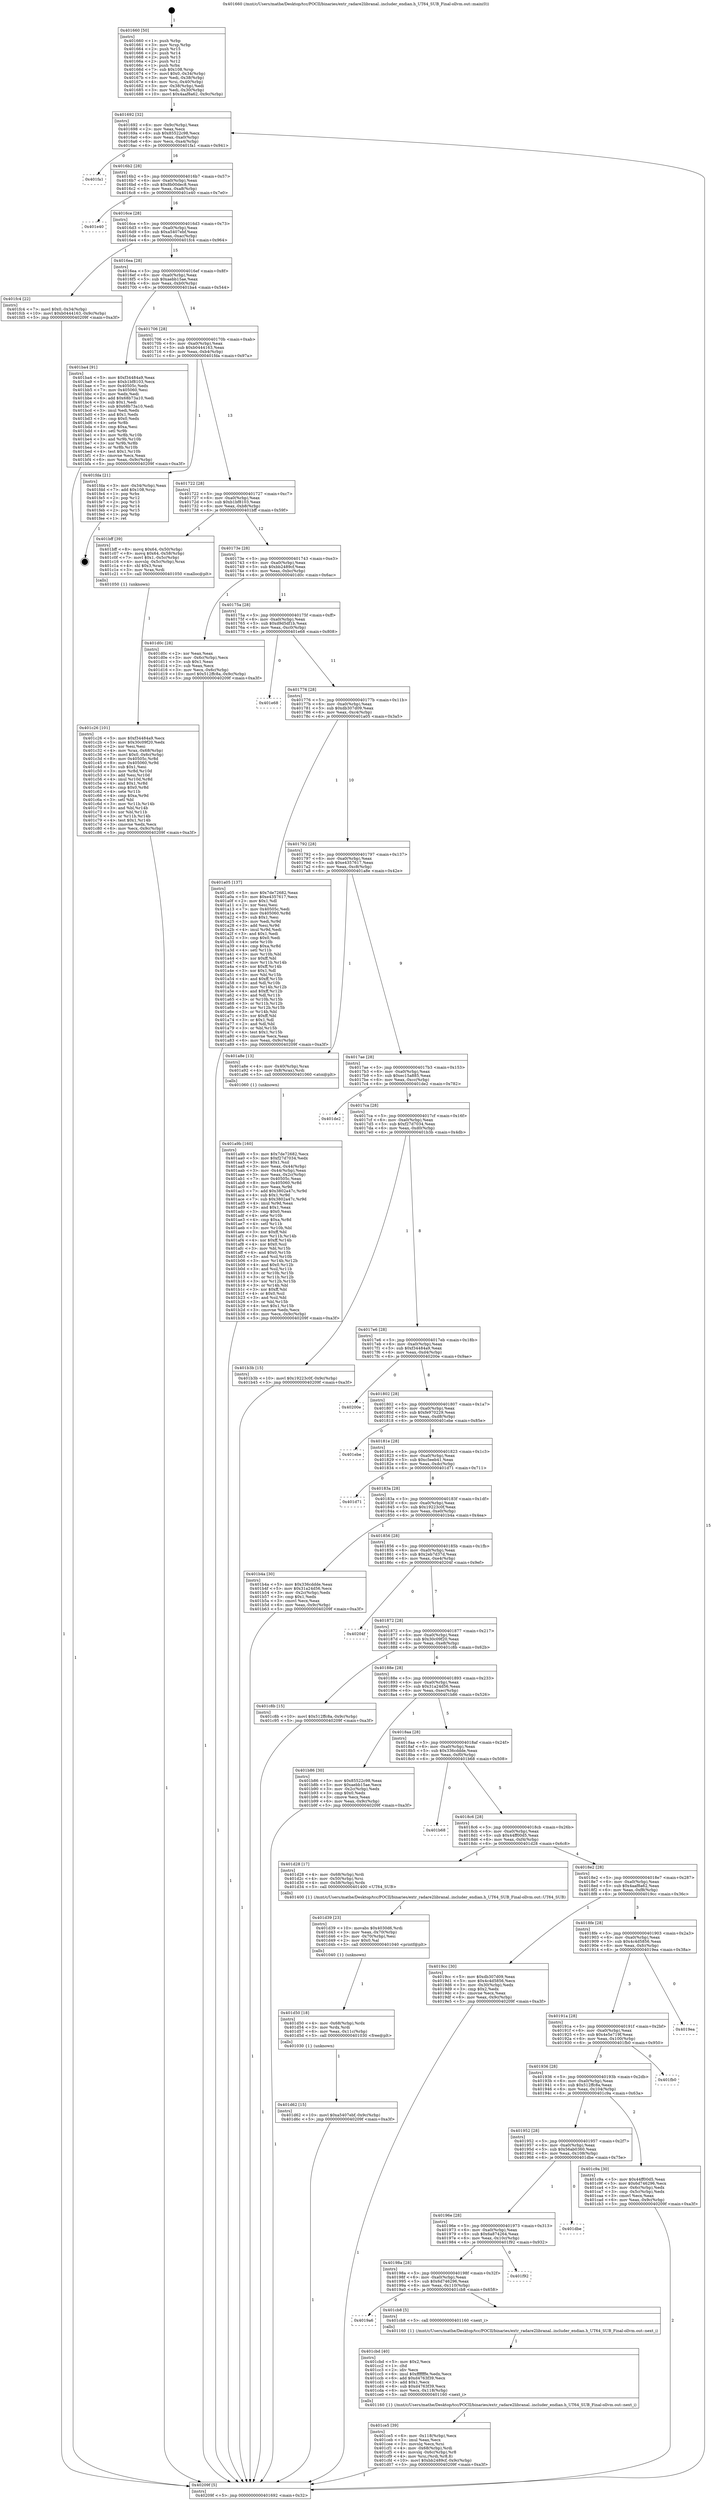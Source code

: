 digraph "0x401660" {
  label = "0x401660 (/mnt/c/Users/mathe/Desktop/tcc/POCII/binaries/extr_radare2libranal..includer_endian.h_UT64_SUB_Final-ollvm.out::main(0))"
  labelloc = "t"
  node[shape=record]

  Entry [label="",width=0.3,height=0.3,shape=circle,fillcolor=black,style=filled]
  "0x401692" [label="{
     0x401692 [32]\l
     | [instrs]\l
     &nbsp;&nbsp;0x401692 \<+6\>: mov -0x9c(%rbp),%eax\l
     &nbsp;&nbsp;0x401698 \<+2\>: mov %eax,%ecx\l
     &nbsp;&nbsp;0x40169a \<+6\>: sub $0x85522c98,%ecx\l
     &nbsp;&nbsp;0x4016a0 \<+6\>: mov %eax,-0xa0(%rbp)\l
     &nbsp;&nbsp;0x4016a6 \<+6\>: mov %ecx,-0xa4(%rbp)\l
     &nbsp;&nbsp;0x4016ac \<+6\>: je 0000000000401fa1 \<main+0x941\>\l
  }"]
  "0x401fa1" [label="{
     0x401fa1\l
  }", style=dashed]
  "0x4016b2" [label="{
     0x4016b2 [28]\l
     | [instrs]\l
     &nbsp;&nbsp;0x4016b2 \<+5\>: jmp 00000000004016b7 \<main+0x57\>\l
     &nbsp;&nbsp;0x4016b7 \<+6\>: mov -0xa0(%rbp),%eax\l
     &nbsp;&nbsp;0x4016bd \<+5\>: sub $0x8b00dec8,%eax\l
     &nbsp;&nbsp;0x4016c2 \<+6\>: mov %eax,-0xa8(%rbp)\l
     &nbsp;&nbsp;0x4016c8 \<+6\>: je 0000000000401e40 \<main+0x7e0\>\l
  }"]
  Exit [label="",width=0.3,height=0.3,shape=circle,fillcolor=black,style=filled,peripheries=2]
  "0x401e40" [label="{
     0x401e40\l
  }", style=dashed]
  "0x4016ce" [label="{
     0x4016ce [28]\l
     | [instrs]\l
     &nbsp;&nbsp;0x4016ce \<+5\>: jmp 00000000004016d3 \<main+0x73\>\l
     &nbsp;&nbsp;0x4016d3 \<+6\>: mov -0xa0(%rbp),%eax\l
     &nbsp;&nbsp;0x4016d9 \<+5\>: sub $0xa5407ebf,%eax\l
     &nbsp;&nbsp;0x4016de \<+6\>: mov %eax,-0xac(%rbp)\l
     &nbsp;&nbsp;0x4016e4 \<+6\>: je 0000000000401fc4 \<main+0x964\>\l
  }"]
  "0x401d62" [label="{
     0x401d62 [15]\l
     | [instrs]\l
     &nbsp;&nbsp;0x401d62 \<+10\>: movl $0xa5407ebf,-0x9c(%rbp)\l
     &nbsp;&nbsp;0x401d6c \<+5\>: jmp 000000000040209f \<main+0xa3f\>\l
  }"]
  "0x401fc4" [label="{
     0x401fc4 [22]\l
     | [instrs]\l
     &nbsp;&nbsp;0x401fc4 \<+7\>: movl $0x0,-0x34(%rbp)\l
     &nbsp;&nbsp;0x401fcb \<+10\>: movl $0xb0444163,-0x9c(%rbp)\l
     &nbsp;&nbsp;0x401fd5 \<+5\>: jmp 000000000040209f \<main+0xa3f\>\l
  }"]
  "0x4016ea" [label="{
     0x4016ea [28]\l
     | [instrs]\l
     &nbsp;&nbsp;0x4016ea \<+5\>: jmp 00000000004016ef \<main+0x8f\>\l
     &nbsp;&nbsp;0x4016ef \<+6\>: mov -0xa0(%rbp),%eax\l
     &nbsp;&nbsp;0x4016f5 \<+5\>: sub $0xaebb15ae,%eax\l
     &nbsp;&nbsp;0x4016fa \<+6\>: mov %eax,-0xb0(%rbp)\l
     &nbsp;&nbsp;0x401700 \<+6\>: je 0000000000401ba4 \<main+0x544\>\l
  }"]
  "0x401d50" [label="{
     0x401d50 [18]\l
     | [instrs]\l
     &nbsp;&nbsp;0x401d50 \<+4\>: mov -0x68(%rbp),%rdx\l
     &nbsp;&nbsp;0x401d54 \<+3\>: mov %rdx,%rdi\l
     &nbsp;&nbsp;0x401d57 \<+6\>: mov %eax,-0x11c(%rbp)\l
     &nbsp;&nbsp;0x401d5d \<+5\>: call 0000000000401030 \<free@plt\>\l
     | [calls]\l
     &nbsp;&nbsp;0x401030 \{1\} (unknown)\l
  }"]
  "0x401ba4" [label="{
     0x401ba4 [91]\l
     | [instrs]\l
     &nbsp;&nbsp;0x401ba4 \<+5\>: mov $0xf34484a9,%eax\l
     &nbsp;&nbsp;0x401ba9 \<+5\>: mov $0xb1bf8103,%ecx\l
     &nbsp;&nbsp;0x401bae \<+7\>: mov 0x40505c,%edx\l
     &nbsp;&nbsp;0x401bb5 \<+7\>: mov 0x405060,%esi\l
     &nbsp;&nbsp;0x401bbc \<+2\>: mov %edx,%edi\l
     &nbsp;&nbsp;0x401bbe \<+6\>: add $0x68b73a10,%edi\l
     &nbsp;&nbsp;0x401bc4 \<+3\>: sub $0x1,%edi\l
     &nbsp;&nbsp;0x401bc7 \<+6\>: sub $0x68b73a10,%edi\l
     &nbsp;&nbsp;0x401bcd \<+3\>: imul %edi,%edx\l
     &nbsp;&nbsp;0x401bd0 \<+3\>: and $0x1,%edx\l
     &nbsp;&nbsp;0x401bd3 \<+3\>: cmp $0x0,%edx\l
     &nbsp;&nbsp;0x401bd6 \<+4\>: sete %r8b\l
     &nbsp;&nbsp;0x401bda \<+3\>: cmp $0xa,%esi\l
     &nbsp;&nbsp;0x401bdd \<+4\>: setl %r9b\l
     &nbsp;&nbsp;0x401be1 \<+3\>: mov %r8b,%r10b\l
     &nbsp;&nbsp;0x401be4 \<+3\>: and %r9b,%r10b\l
     &nbsp;&nbsp;0x401be7 \<+3\>: xor %r9b,%r8b\l
     &nbsp;&nbsp;0x401bea \<+3\>: or %r8b,%r10b\l
     &nbsp;&nbsp;0x401bed \<+4\>: test $0x1,%r10b\l
     &nbsp;&nbsp;0x401bf1 \<+3\>: cmovne %ecx,%eax\l
     &nbsp;&nbsp;0x401bf4 \<+6\>: mov %eax,-0x9c(%rbp)\l
     &nbsp;&nbsp;0x401bfa \<+5\>: jmp 000000000040209f \<main+0xa3f\>\l
  }"]
  "0x401706" [label="{
     0x401706 [28]\l
     | [instrs]\l
     &nbsp;&nbsp;0x401706 \<+5\>: jmp 000000000040170b \<main+0xab\>\l
     &nbsp;&nbsp;0x40170b \<+6\>: mov -0xa0(%rbp),%eax\l
     &nbsp;&nbsp;0x401711 \<+5\>: sub $0xb0444163,%eax\l
     &nbsp;&nbsp;0x401716 \<+6\>: mov %eax,-0xb4(%rbp)\l
     &nbsp;&nbsp;0x40171c \<+6\>: je 0000000000401fda \<main+0x97a\>\l
  }"]
  "0x401d39" [label="{
     0x401d39 [23]\l
     | [instrs]\l
     &nbsp;&nbsp;0x401d39 \<+10\>: movabs $0x4030d6,%rdi\l
     &nbsp;&nbsp;0x401d43 \<+3\>: mov %eax,-0x70(%rbp)\l
     &nbsp;&nbsp;0x401d46 \<+3\>: mov -0x70(%rbp),%esi\l
     &nbsp;&nbsp;0x401d49 \<+2\>: mov $0x0,%al\l
     &nbsp;&nbsp;0x401d4b \<+5\>: call 0000000000401040 \<printf@plt\>\l
     | [calls]\l
     &nbsp;&nbsp;0x401040 \{1\} (unknown)\l
  }"]
  "0x401fda" [label="{
     0x401fda [21]\l
     | [instrs]\l
     &nbsp;&nbsp;0x401fda \<+3\>: mov -0x34(%rbp),%eax\l
     &nbsp;&nbsp;0x401fdd \<+7\>: add $0x108,%rsp\l
     &nbsp;&nbsp;0x401fe4 \<+1\>: pop %rbx\l
     &nbsp;&nbsp;0x401fe5 \<+2\>: pop %r12\l
     &nbsp;&nbsp;0x401fe7 \<+2\>: pop %r13\l
     &nbsp;&nbsp;0x401fe9 \<+2\>: pop %r14\l
     &nbsp;&nbsp;0x401feb \<+2\>: pop %r15\l
     &nbsp;&nbsp;0x401fed \<+1\>: pop %rbp\l
     &nbsp;&nbsp;0x401fee \<+1\>: ret\l
  }"]
  "0x401722" [label="{
     0x401722 [28]\l
     | [instrs]\l
     &nbsp;&nbsp;0x401722 \<+5\>: jmp 0000000000401727 \<main+0xc7\>\l
     &nbsp;&nbsp;0x401727 \<+6\>: mov -0xa0(%rbp),%eax\l
     &nbsp;&nbsp;0x40172d \<+5\>: sub $0xb1bf8103,%eax\l
     &nbsp;&nbsp;0x401732 \<+6\>: mov %eax,-0xb8(%rbp)\l
     &nbsp;&nbsp;0x401738 \<+6\>: je 0000000000401bff \<main+0x59f\>\l
  }"]
  "0x401ce5" [label="{
     0x401ce5 [39]\l
     | [instrs]\l
     &nbsp;&nbsp;0x401ce5 \<+6\>: mov -0x118(%rbp),%ecx\l
     &nbsp;&nbsp;0x401ceb \<+3\>: imul %eax,%ecx\l
     &nbsp;&nbsp;0x401cee \<+3\>: movslq %ecx,%rsi\l
     &nbsp;&nbsp;0x401cf1 \<+4\>: mov -0x68(%rbp),%rdi\l
     &nbsp;&nbsp;0x401cf5 \<+4\>: movslq -0x6c(%rbp),%r8\l
     &nbsp;&nbsp;0x401cf9 \<+4\>: mov %rsi,(%rdi,%r8,8)\l
     &nbsp;&nbsp;0x401cfd \<+10\>: movl $0xbb2489cf,-0x9c(%rbp)\l
     &nbsp;&nbsp;0x401d07 \<+5\>: jmp 000000000040209f \<main+0xa3f\>\l
  }"]
  "0x401bff" [label="{
     0x401bff [39]\l
     | [instrs]\l
     &nbsp;&nbsp;0x401bff \<+8\>: movq $0x64,-0x50(%rbp)\l
     &nbsp;&nbsp;0x401c07 \<+8\>: movq $0x64,-0x58(%rbp)\l
     &nbsp;&nbsp;0x401c0f \<+7\>: movl $0x1,-0x5c(%rbp)\l
     &nbsp;&nbsp;0x401c16 \<+4\>: movslq -0x5c(%rbp),%rax\l
     &nbsp;&nbsp;0x401c1a \<+4\>: shl $0x3,%rax\l
     &nbsp;&nbsp;0x401c1e \<+3\>: mov %rax,%rdi\l
     &nbsp;&nbsp;0x401c21 \<+5\>: call 0000000000401050 \<malloc@plt\>\l
     | [calls]\l
     &nbsp;&nbsp;0x401050 \{1\} (unknown)\l
  }"]
  "0x40173e" [label="{
     0x40173e [28]\l
     | [instrs]\l
     &nbsp;&nbsp;0x40173e \<+5\>: jmp 0000000000401743 \<main+0xe3\>\l
     &nbsp;&nbsp;0x401743 \<+6\>: mov -0xa0(%rbp),%eax\l
     &nbsp;&nbsp;0x401749 \<+5\>: sub $0xbb2489cf,%eax\l
     &nbsp;&nbsp;0x40174e \<+6\>: mov %eax,-0xbc(%rbp)\l
     &nbsp;&nbsp;0x401754 \<+6\>: je 0000000000401d0c \<main+0x6ac\>\l
  }"]
  "0x401cbd" [label="{
     0x401cbd [40]\l
     | [instrs]\l
     &nbsp;&nbsp;0x401cbd \<+5\>: mov $0x2,%ecx\l
     &nbsp;&nbsp;0x401cc2 \<+1\>: cltd\l
     &nbsp;&nbsp;0x401cc3 \<+2\>: idiv %ecx\l
     &nbsp;&nbsp;0x401cc5 \<+6\>: imul $0xfffffffe,%edx,%ecx\l
     &nbsp;&nbsp;0x401ccb \<+6\>: add $0xd4763f39,%ecx\l
     &nbsp;&nbsp;0x401cd1 \<+3\>: add $0x1,%ecx\l
     &nbsp;&nbsp;0x401cd4 \<+6\>: sub $0xd4763f39,%ecx\l
     &nbsp;&nbsp;0x401cda \<+6\>: mov %ecx,-0x118(%rbp)\l
     &nbsp;&nbsp;0x401ce0 \<+5\>: call 0000000000401160 \<next_i\>\l
     | [calls]\l
     &nbsp;&nbsp;0x401160 \{1\} (/mnt/c/Users/mathe/Desktop/tcc/POCII/binaries/extr_radare2libranal..includer_endian.h_UT64_SUB_Final-ollvm.out::next_i)\l
  }"]
  "0x401d0c" [label="{
     0x401d0c [28]\l
     | [instrs]\l
     &nbsp;&nbsp;0x401d0c \<+2\>: xor %eax,%eax\l
     &nbsp;&nbsp;0x401d0e \<+3\>: mov -0x6c(%rbp),%ecx\l
     &nbsp;&nbsp;0x401d11 \<+3\>: sub $0x1,%eax\l
     &nbsp;&nbsp;0x401d14 \<+2\>: sub %eax,%ecx\l
     &nbsp;&nbsp;0x401d16 \<+3\>: mov %ecx,-0x6c(%rbp)\l
     &nbsp;&nbsp;0x401d19 \<+10\>: movl $0x512ffc8a,-0x9c(%rbp)\l
     &nbsp;&nbsp;0x401d23 \<+5\>: jmp 000000000040209f \<main+0xa3f\>\l
  }"]
  "0x40175a" [label="{
     0x40175a [28]\l
     | [instrs]\l
     &nbsp;&nbsp;0x40175a \<+5\>: jmp 000000000040175f \<main+0xff\>\l
     &nbsp;&nbsp;0x40175f \<+6\>: mov -0xa0(%rbp),%eax\l
     &nbsp;&nbsp;0x401765 \<+5\>: sub $0xd9d5df1b,%eax\l
     &nbsp;&nbsp;0x40176a \<+6\>: mov %eax,-0xc0(%rbp)\l
     &nbsp;&nbsp;0x401770 \<+6\>: je 0000000000401e68 \<main+0x808\>\l
  }"]
  "0x4019a6" [label="{
     0x4019a6\l
  }", style=dashed]
  "0x401e68" [label="{
     0x401e68\l
  }", style=dashed]
  "0x401776" [label="{
     0x401776 [28]\l
     | [instrs]\l
     &nbsp;&nbsp;0x401776 \<+5\>: jmp 000000000040177b \<main+0x11b\>\l
     &nbsp;&nbsp;0x40177b \<+6\>: mov -0xa0(%rbp),%eax\l
     &nbsp;&nbsp;0x401781 \<+5\>: sub $0xdb307d09,%eax\l
     &nbsp;&nbsp;0x401786 \<+6\>: mov %eax,-0xc4(%rbp)\l
     &nbsp;&nbsp;0x40178c \<+6\>: je 0000000000401a05 \<main+0x3a5\>\l
  }"]
  "0x401cb8" [label="{
     0x401cb8 [5]\l
     | [instrs]\l
     &nbsp;&nbsp;0x401cb8 \<+5\>: call 0000000000401160 \<next_i\>\l
     | [calls]\l
     &nbsp;&nbsp;0x401160 \{1\} (/mnt/c/Users/mathe/Desktop/tcc/POCII/binaries/extr_radare2libranal..includer_endian.h_UT64_SUB_Final-ollvm.out::next_i)\l
  }"]
  "0x401a05" [label="{
     0x401a05 [137]\l
     | [instrs]\l
     &nbsp;&nbsp;0x401a05 \<+5\>: mov $0x7de72682,%eax\l
     &nbsp;&nbsp;0x401a0a \<+5\>: mov $0xe4357617,%ecx\l
     &nbsp;&nbsp;0x401a0f \<+2\>: mov $0x1,%dl\l
     &nbsp;&nbsp;0x401a11 \<+2\>: xor %esi,%esi\l
     &nbsp;&nbsp;0x401a13 \<+7\>: mov 0x40505c,%edi\l
     &nbsp;&nbsp;0x401a1a \<+8\>: mov 0x405060,%r8d\l
     &nbsp;&nbsp;0x401a22 \<+3\>: sub $0x1,%esi\l
     &nbsp;&nbsp;0x401a25 \<+3\>: mov %edi,%r9d\l
     &nbsp;&nbsp;0x401a28 \<+3\>: add %esi,%r9d\l
     &nbsp;&nbsp;0x401a2b \<+4\>: imul %r9d,%edi\l
     &nbsp;&nbsp;0x401a2f \<+3\>: and $0x1,%edi\l
     &nbsp;&nbsp;0x401a32 \<+3\>: cmp $0x0,%edi\l
     &nbsp;&nbsp;0x401a35 \<+4\>: sete %r10b\l
     &nbsp;&nbsp;0x401a39 \<+4\>: cmp $0xa,%r8d\l
     &nbsp;&nbsp;0x401a3d \<+4\>: setl %r11b\l
     &nbsp;&nbsp;0x401a41 \<+3\>: mov %r10b,%bl\l
     &nbsp;&nbsp;0x401a44 \<+3\>: xor $0xff,%bl\l
     &nbsp;&nbsp;0x401a47 \<+3\>: mov %r11b,%r14b\l
     &nbsp;&nbsp;0x401a4a \<+4\>: xor $0xff,%r14b\l
     &nbsp;&nbsp;0x401a4e \<+3\>: xor $0x1,%dl\l
     &nbsp;&nbsp;0x401a51 \<+3\>: mov %bl,%r15b\l
     &nbsp;&nbsp;0x401a54 \<+4\>: and $0xff,%r15b\l
     &nbsp;&nbsp;0x401a58 \<+3\>: and %dl,%r10b\l
     &nbsp;&nbsp;0x401a5b \<+3\>: mov %r14b,%r12b\l
     &nbsp;&nbsp;0x401a5e \<+4\>: and $0xff,%r12b\l
     &nbsp;&nbsp;0x401a62 \<+3\>: and %dl,%r11b\l
     &nbsp;&nbsp;0x401a65 \<+3\>: or %r10b,%r15b\l
     &nbsp;&nbsp;0x401a68 \<+3\>: or %r11b,%r12b\l
     &nbsp;&nbsp;0x401a6b \<+3\>: xor %r12b,%r15b\l
     &nbsp;&nbsp;0x401a6e \<+3\>: or %r14b,%bl\l
     &nbsp;&nbsp;0x401a71 \<+3\>: xor $0xff,%bl\l
     &nbsp;&nbsp;0x401a74 \<+3\>: or $0x1,%dl\l
     &nbsp;&nbsp;0x401a77 \<+2\>: and %dl,%bl\l
     &nbsp;&nbsp;0x401a79 \<+3\>: or %bl,%r15b\l
     &nbsp;&nbsp;0x401a7c \<+4\>: test $0x1,%r15b\l
     &nbsp;&nbsp;0x401a80 \<+3\>: cmovne %ecx,%eax\l
     &nbsp;&nbsp;0x401a83 \<+6\>: mov %eax,-0x9c(%rbp)\l
     &nbsp;&nbsp;0x401a89 \<+5\>: jmp 000000000040209f \<main+0xa3f\>\l
  }"]
  "0x401792" [label="{
     0x401792 [28]\l
     | [instrs]\l
     &nbsp;&nbsp;0x401792 \<+5\>: jmp 0000000000401797 \<main+0x137\>\l
     &nbsp;&nbsp;0x401797 \<+6\>: mov -0xa0(%rbp),%eax\l
     &nbsp;&nbsp;0x40179d \<+5\>: sub $0xe4357617,%eax\l
     &nbsp;&nbsp;0x4017a2 \<+6\>: mov %eax,-0xc8(%rbp)\l
     &nbsp;&nbsp;0x4017a8 \<+6\>: je 0000000000401a8e \<main+0x42e\>\l
  }"]
  "0x40198a" [label="{
     0x40198a [28]\l
     | [instrs]\l
     &nbsp;&nbsp;0x40198a \<+5\>: jmp 000000000040198f \<main+0x32f\>\l
     &nbsp;&nbsp;0x40198f \<+6\>: mov -0xa0(%rbp),%eax\l
     &nbsp;&nbsp;0x401995 \<+5\>: sub $0x6d746296,%eax\l
     &nbsp;&nbsp;0x40199a \<+6\>: mov %eax,-0x110(%rbp)\l
     &nbsp;&nbsp;0x4019a0 \<+6\>: je 0000000000401cb8 \<main+0x658\>\l
  }"]
  "0x401a8e" [label="{
     0x401a8e [13]\l
     | [instrs]\l
     &nbsp;&nbsp;0x401a8e \<+4\>: mov -0x40(%rbp),%rax\l
     &nbsp;&nbsp;0x401a92 \<+4\>: mov 0x8(%rax),%rdi\l
     &nbsp;&nbsp;0x401a96 \<+5\>: call 0000000000401060 \<atoi@plt\>\l
     | [calls]\l
     &nbsp;&nbsp;0x401060 \{1\} (unknown)\l
  }"]
  "0x4017ae" [label="{
     0x4017ae [28]\l
     | [instrs]\l
     &nbsp;&nbsp;0x4017ae \<+5\>: jmp 00000000004017b3 \<main+0x153\>\l
     &nbsp;&nbsp;0x4017b3 \<+6\>: mov -0xa0(%rbp),%eax\l
     &nbsp;&nbsp;0x4017b9 \<+5\>: sub $0xec15a885,%eax\l
     &nbsp;&nbsp;0x4017be \<+6\>: mov %eax,-0xcc(%rbp)\l
     &nbsp;&nbsp;0x4017c4 \<+6\>: je 0000000000401de2 \<main+0x782\>\l
  }"]
  "0x401f92" [label="{
     0x401f92\l
  }", style=dashed]
  "0x401de2" [label="{
     0x401de2\l
  }", style=dashed]
  "0x4017ca" [label="{
     0x4017ca [28]\l
     | [instrs]\l
     &nbsp;&nbsp;0x4017ca \<+5\>: jmp 00000000004017cf \<main+0x16f\>\l
     &nbsp;&nbsp;0x4017cf \<+6\>: mov -0xa0(%rbp),%eax\l
     &nbsp;&nbsp;0x4017d5 \<+5\>: sub $0xf27d7034,%eax\l
     &nbsp;&nbsp;0x4017da \<+6\>: mov %eax,-0xd0(%rbp)\l
     &nbsp;&nbsp;0x4017e0 \<+6\>: je 0000000000401b3b \<main+0x4db\>\l
  }"]
  "0x40196e" [label="{
     0x40196e [28]\l
     | [instrs]\l
     &nbsp;&nbsp;0x40196e \<+5\>: jmp 0000000000401973 \<main+0x313\>\l
     &nbsp;&nbsp;0x401973 \<+6\>: mov -0xa0(%rbp),%eax\l
     &nbsp;&nbsp;0x401979 \<+5\>: sub $0x6a874264,%eax\l
     &nbsp;&nbsp;0x40197e \<+6\>: mov %eax,-0x10c(%rbp)\l
     &nbsp;&nbsp;0x401984 \<+6\>: je 0000000000401f92 \<main+0x932\>\l
  }"]
  "0x401b3b" [label="{
     0x401b3b [15]\l
     | [instrs]\l
     &nbsp;&nbsp;0x401b3b \<+10\>: movl $0x19223c0f,-0x9c(%rbp)\l
     &nbsp;&nbsp;0x401b45 \<+5\>: jmp 000000000040209f \<main+0xa3f\>\l
  }"]
  "0x4017e6" [label="{
     0x4017e6 [28]\l
     | [instrs]\l
     &nbsp;&nbsp;0x4017e6 \<+5\>: jmp 00000000004017eb \<main+0x18b\>\l
     &nbsp;&nbsp;0x4017eb \<+6\>: mov -0xa0(%rbp),%eax\l
     &nbsp;&nbsp;0x4017f1 \<+5\>: sub $0xf34484a9,%eax\l
     &nbsp;&nbsp;0x4017f6 \<+6\>: mov %eax,-0xd4(%rbp)\l
     &nbsp;&nbsp;0x4017fc \<+6\>: je 000000000040200e \<main+0x9ae\>\l
  }"]
  "0x401dbe" [label="{
     0x401dbe\l
  }", style=dashed]
  "0x40200e" [label="{
     0x40200e\l
  }", style=dashed]
  "0x401802" [label="{
     0x401802 [28]\l
     | [instrs]\l
     &nbsp;&nbsp;0x401802 \<+5\>: jmp 0000000000401807 \<main+0x1a7\>\l
     &nbsp;&nbsp;0x401807 \<+6\>: mov -0xa0(%rbp),%eax\l
     &nbsp;&nbsp;0x40180d \<+5\>: sub $0xfe970229,%eax\l
     &nbsp;&nbsp;0x401812 \<+6\>: mov %eax,-0xd8(%rbp)\l
     &nbsp;&nbsp;0x401818 \<+6\>: je 0000000000401ebe \<main+0x85e\>\l
  }"]
  "0x401952" [label="{
     0x401952 [28]\l
     | [instrs]\l
     &nbsp;&nbsp;0x401952 \<+5\>: jmp 0000000000401957 \<main+0x2f7\>\l
     &nbsp;&nbsp;0x401957 \<+6\>: mov -0xa0(%rbp),%eax\l
     &nbsp;&nbsp;0x40195d \<+5\>: sub $0x56ab0360,%eax\l
     &nbsp;&nbsp;0x401962 \<+6\>: mov %eax,-0x108(%rbp)\l
     &nbsp;&nbsp;0x401968 \<+6\>: je 0000000000401dbe \<main+0x75e\>\l
  }"]
  "0x401ebe" [label="{
     0x401ebe\l
  }", style=dashed]
  "0x40181e" [label="{
     0x40181e [28]\l
     | [instrs]\l
     &nbsp;&nbsp;0x40181e \<+5\>: jmp 0000000000401823 \<main+0x1c3\>\l
     &nbsp;&nbsp;0x401823 \<+6\>: mov -0xa0(%rbp),%eax\l
     &nbsp;&nbsp;0x401829 \<+5\>: sub $0xc5eeb41,%eax\l
     &nbsp;&nbsp;0x40182e \<+6\>: mov %eax,-0xdc(%rbp)\l
     &nbsp;&nbsp;0x401834 \<+6\>: je 0000000000401d71 \<main+0x711\>\l
  }"]
  "0x401c9a" [label="{
     0x401c9a [30]\l
     | [instrs]\l
     &nbsp;&nbsp;0x401c9a \<+5\>: mov $0x44ff00d5,%eax\l
     &nbsp;&nbsp;0x401c9f \<+5\>: mov $0x6d746296,%ecx\l
     &nbsp;&nbsp;0x401ca4 \<+3\>: mov -0x6c(%rbp),%edx\l
     &nbsp;&nbsp;0x401ca7 \<+3\>: cmp -0x5c(%rbp),%edx\l
     &nbsp;&nbsp;0x401caa \<+3\>: cmovl %ecx,%eax\l
     &nbsp;&nbsp;0x401cad \<+6\>: mov %eax,-0x9c(%rbp)\l
     &nbsp;&nbsp;0x401cb3 \<+5\>: jmp 000000000040209f \<main+0xa3f\>\l
  }"]
  "0x401d71" [label="{
     0x401d71\l
  }", style=dashed]
  "0x40183a" [label="{
     0x40183a [28]\l
     | [instrs]\l
     &nbsp;&nbsp;0x40183a \<+5\>: jmp 000000000040183f \<main+0x1df\>\l
     &nbsp;&nbsp;0x40183f \<+6\>: mov -0xa0(%rbp),%eax\l
     &nbsp;&nbsp;0x401845 \<+5\>: sub $0x19223c0f,%eax\l
     &nbsp;&nbsp;0x40184a \<+6\>: mov %eax,-0xe0(%rbp)\l
     &nbsp;&nbsp;0x401850 \<+6\>: je 0000000000401b4a \<main+0x4ea\>\l
  }"]
  "0x401936" [label="{
     0x401936 [28]\l
     | [instrs]\l
     &nbsp;&nbsp;0x401936 \<+5\>: jmp 000000000040193b \<main+0x2db\>\l
     &nbsp;&nbsp;0x40193b \<+6\>: mov -0xa0(%rbp),%eax\l
     &nbsp;&nbsp;0x401941 \<+5\>: sub $0x512ffc8a,%eax\l
     &nbsp;&nbsp;0x401946 \<+6\>: mov %eax,-0x104(%rbp)\l
     &nbsp;&nbsp;0x40194c \<+6\>: je 0000000000401c9a \<main+0x63a\>\l
  }"]
  "0x401b4a" [label="{
     0x401b4a [30]\l
     | [instrs]\l
     &nbsp;&nbsp;0x401b4a \<+5\>: mov $0x336cddde,%eax\l
     &nbsp;&nbsp;0x401b4f \<+5\>: mov $0x31a24d56,%ecx\l
     &nbsp;&nbsp;0x401b54 \<+3\>: mov -0x2c(%rbp),%edx\l
     &nbsp;&nbsp;0x401b57 \<+3\>: cmp $0x1,%edx\l
     &nbsp;&nbsp;0x401b5a \<+3\>: cmovl %ecx,%eax\l
     &nbsp;&nbsp;0x401b5d \<+6\>: mov %eax,-0x9c(%rbp)\l
     &nbsp;&nbsp;0x401b63 \<+5\>: jmp 000000000040209f \<main+0xa3f\>\l
  }"]
  "0x401856" [label="{
     0x401856 [28]\l
     | [instrs]\l
     &nbsp;&nbsp;0x401856 \<+5\>: jmp 000000000040185b \<main+0x1fb\>\l
     &nbsp;&nbsp;0x40185b \<+6\>: mov -0xa0(%rbp),%eax\l
     &nbsp;&nbsp;0x401861 \<+5\>: sub $0x2eb7d37d,%eax\l
     &nbsp;&nbsp;0x401866 \<+6\>: mov %eax,-0xe4(%rbp)\l
     &nbsp;&nbsp;0x40186c \<+6\>: je 000000000040204f \<main+0x9ef\>\l
  }"]
  "0x401fb0" [label="{
     0x401fb0\l
  }", style=dashed]
  "0x40204f" [label="{
     0x40204f\l
  }", style=dashed]
  "0x401872" [label="{
     0x401872 [28]\l
     | [instrs]\l
     &nbsp;&nbsp;0x401872 \<+5\>: jmp 0000000000401877 \<main+0x217\>\l
     &nbsp;&nbsp;0x401877 \<+6\>: mov -0xa0(%rbp),%eax\l
     &nbsp;&nbsp;0x40187d \<+5\>: sub $0x30c09f20,%eax\l
     &nbsp;&nbsp;0x401882 \<+6\>: mov %eax,-0xe8(%rbp)\l
     &nbsp;&nbsp;0x401888 \<+6\>: je 0000000000401c8b \<main+0x62b\>\l
  }"]
  "0x40191a" [label="{
     0x40191a [28]\l
     | [instrs]\l
     &nbsp;&nbsp;0x40191a \<+5\>: jmp 000000000040191f \<main+0x2bf\>\l
     &nbsp;&nbsp;0x40191f \<+6\>: mov -0xa0(%rbp),%eax\l
     &nbsp;&nbsp;0x401925 \<+5\>: sub $0x4e5e719f,%eax\l
     &nbsp;&nbsp;0x40192a \<+6\>: mov %eax,-0x100(%rbp)\l
     &nbsp;&nbsp;0x401930 \<+6\>: je 0000000000401fb0 \<main+0x950\>\l
  }"]
  "0x401c8b" [label="{
     0x401c8b [15]\l
     | [instrs]\l
     &nbsp;&nbsp;0x401c8b \<+10\>: movl $0x512ffc8a,-0x9c(%rbp)\l
     &nbsp;&nbsp;0x401c95 \<+5\>: jmp 000000000040209f \<main+0xa3f\>\l
  }"]
  "0x40188e" [label="{
     0x40188e [28]\l
     | [instrs]\l
     &nbsp;&nbsp;0x40188e \<+5\>: jmp 0000000000401893 \<main+0x233\>\l
     &nbsp;&nbsp;0x401893 \<+6\>: mov -0xa0(%rbp),%eax\l
     &nbsp;&nbsp;0x401899 \<+5\>: sub $0x31a24d56,%eax\l
     &nbsp;&nbsp;0x40189e \<+6\>: mov %eax,-0xec(%rbp)\l
     &nbsp;&nbsp;0x4018a4 \<+6\>: je 0000000000401b86 \<main+0x526\>\l
  }"]
  "0x4019ea" [label="{
     0x4019ea\l
  }", style=dashed]
  "0x401b86" [label="{
     0x401b86 [30]\l
     | [instrs]\l
     &nbsp;&nbsp;0x401b86 \<+5\>: mov $0x85522c98,%eax\l
     &nbsp;&nbsp;0x401b8b \<+5\>: mov $0xaebb15ae,%ecx\l
     &nbsp;&nbsp;0x401b90 \<+3\>: mov -0x2c(%rbp),%edx\l
     &nbsp;&nbsp;0x401b93 \<+3\>: cmp $0x0,%edx\l
     &nbsp;&nbsp;0x401b96 \<+3\>: cmove %ecx,%eax\l
     &nbsp;&nbsp;0x401b99 \<+6\>: mov %eax,-0x9c(%rbp)\l
     &nbsp;&nbsp;0x401b9f \<+5\>: jmp 000000000040209f \<main+0xa3f\>\l
  }"]
  "0x4018aa" [label="{
     0x4018aa [28]\l
     | [instrs]\l
     &nbsp;&nbsp;0x4018aa \<+5\>: jmp 00000000004018af \<main+0x24f\>\l
     &nbsp;&nbsp;0x4018af \<+6\>: mov -0xa0(%rbp),%eax\l
     &nbsp;&nbsp;0x4018b5 \<+5\>: sub $0x336cddde,%eax\l
     &nbsp;&nbsp;0x4018ba \<+6\>: mov %eax,-0xf0(%rbp)\l
     &nbsp;&nbsp;0x4018c0 \<+6\>: je 0000000000401b68 \<main+0x508\>\l
  }"]
  "0x401c26" [label="{
     0x401c26 [101]\l
     | [instrs]\l
     &nbsp;&nbsp;0x401c26 \<+5\>: mov $0xf34484a9,%ecx\l
     &nbsp;&nbsp;0x401c2b \<+5\>: mov $0x30c09f20,%edx\l
     &nbsp;&nbsp;0x401c30 \<+2\>: xor %esi,%esi\l
     &nbsp;&nbsp;0x401c32 \<+4\>: mov %rax,-0x68(%rbp)\l
     &nbsp;&nbsp;0x401c36 \<+7\>: movl $0x0,-0x6c(%rbp)\l
     &nbsp;&nbsp;0x401c3d \<+8\>: mov 0x40505c,%r8d\l
     &nbsp;&nbsp;0x401c45 \<+8\>: mov 0x405060,%r9d\l
     &nbsp;&nbsp;0x401c4d \<+3\>: sub $0x1,%esi\l
     &nbsp;&nbsp;0x401c50 \<+3\>: mov %r8d,%r10d\l
     &nbsp;&nbsp;0x401c53 \<+3\>: add %esi,%r10d\l
     &nbsp;&nbsp;0x401c56 \<+4\>: imul %r10d,%r8d\l
     &nbsp;&nbsp;0x401c5a \<+4\>: and $0x1,%r8d\l
     &nbsp;&nbsp;0x401c5e \<+4\>: cmp $0x0,%r8d\l
     &nbsp;&nbsp;0x401c62 \<+4\>: sete %r11b\l
     &nbsp;&nbsp;0x401c66 \<+4\>: cmp $0xa,%r9d\l
     &nbsp;&nbsp;0x401c6a \<+3\>: setl %bl\l
     &nbsp;&nbsp;0x401c6d \<+3\>: mov %r11b,%r14b\l
     &nbsp;&nbsp;0x401c70 \<+3\>: and %bl,%r14b\l
     &nbsp;&nbsp;0x401c73 \<+3\>: xor %bl,%r11b\l
     &nbsp;&nbsp;0x401c76 \<+3\>: or %r11b,%r14b\l
     &nbsp;&nbsp;0x401c79 \<+4\>: test $0x1,%r14b\l
     &nbsp;&nbsp;0x401c7d \<+3\>: cmovne %edx,%ecx\l
     &nbsp;&nbsp;0x401c80 \<+6\>: mov %ecx,-0x9c(%rbp)\l
     &nbsp;&nbsp;0x401c86 \<+5\>: jmp 000000000040209f \<main+0xa3f\>\l
  }"]
  "0x401b68" [label="{
     0x401b68\l
  }", style=dashed]
  "0x4018c6" [label="{
     0x4018c6 [28]\l
     | [instrs]\l
     &nbsp;&nbsp;0x4018c6 \<+5\>: jmp 00000000004018cb \<main+0x26b\>\l
     &nbsp;&nbsp;0x4018cb \<+6\>: mov -0xa0(%rbp),%eax\l
     &nbsp;&nbsp;0x4018d1 \<+5\>: sub $0x44ff00d5,%eax\l
     &nbsp;&nbsp;0x4018d6 \<+6\>: mov %eax,-0xf4(%rbp)\l
     &nbsp;&nbsp;0x4018dc \<+6\>: je 0000000000401d28 \<main+0x6c8\>\l
  }"]
  "0x401a9b" [label="{
     0x401a9b [160]\l
     | [instrs]\l
     &nbsp;&nbsp;0x401a9b \<+5\>: mov $0x7de72682,%ecx\l
     &nbsp;&nbsp;0x401aa0 \<+5\>: mov $0xf27d7034,%edx\l
     &nbsp;&nbsp;0x401aa5 \<+3\>: mov $0x1,%sil\l
     &nbsp;&nbsp;0x401aa8 \<+3\>: mov %eax,-0x44(%rbp)\l
     &nbsp;&nbsp;0x401aab \<+3\>: mov -0x44(%rbp),%eax\l
     &nbsp;&nbsp;0x401aae \<+3\>: mov %eax,-0x2c(%rbp)\l
     &nbsp;&nbsp;0x401ab1 \<+7\>: mov 0x40505c,%eax\l
     &nbsp;&nbsp;0x401ab8 \<+8\>: mov 0x405060,%r8d\l
     &nbsp;&nbsp;0x401ac0 \<+3\>: mov %eax,%r9d\l
     &nbsp;&nbsp;0x401ac3 \<+7\>: add $0x3802a47c,%r9d\l
     &nbsp;&nbsp;0x401aca \<+4\>: sub $0x1,%r9d\l
     &nbsp;&nbsp;0x401ace \<+7\>: sub $0x3802a47c,%r9d\l
     &nbsp;&nbsp;0x401ad5 \<+4\>: imul %r9d,%eax\l
     &nbsp;&nbsp;0x401ad9 \<+3\>: and $0x1,%eax\l
     &nbsp;&nbsp;0x401adc \<+3\>: cmp $0x0,%eax\l
     &nbsp;&nbsp;0x401adf \<+4\>: sete %r10b\l
     &nbsp;&nbsp;0x401ae3 \<+4\>: cmp $0xa,%r8d\l
     &nbsp;&nbsp;0x401ae7 \<+4\>: setl %r11b\l
     &nbsp;&nbsp;0x401aeb \<+3\>: mov %r10b,%bl\l
     &nbsp;&nbsp;0x401aee \<+3\>: xor $0xff,%bl\l
     &nbsp;&nbsp;0x401af1 \<+3\>: mov %r11b,%r14b\l
     &nbsp;&nbsp;0x401af4 \<+4\>: xor $0xff,%r14b\l
     &nbsp;&nbsp;0x401af8 \<+4\>: xor $0x0,%sil\l
     &nbsp;&nbsp;0x401afc \<+3\>: mov %bl,%r15b\l
     &nbsp;&nbsp;0x401aff \<+4\>: and $0x0,%r15b\l
     &nbsp;&nbsp;0x401b03 \<+3\>: and %sil,%r10b\l
     &nbsp;&nbsp;0x401b06 \<+3\>: mov %r14b,%r12b\l
     &nbsp;&nbsp;0x401b09 \<+4\>: and $0x0,%r12b\l
     &nbsp;&nbsp;0x401b0d \<+3\>: and %sil,%r11b\l
     &nbsp;&nbsp;0x401b10 \<+3\>: or %r10b,%r15b\l
     &nbsp;&nbsp;0x401b13 \<+3\>: or %r11b,%r12b\l
     &nbsp;&nbsp;0x401b16 \<+3\>: xor %r12b,%r15b\l
     &nbsp;&nbsp;0x401b19 \<+3\>: or %r14b,%bl\l
     &nbsp;&nbsp;0x401b1c \<+3\>: xor $0xff,%bl\l
     &nbsp;&nbsp;0x401b1f \<+4\>: or $0x0,%sil\l
     &nbsp;&nbsp;0x401b23 \<+3\>: and %sil,%bl\l
     &nbsp;&nbsp;0x401b26 \<+3\>: or %bl,%r15b\l
     &nbsp;&nbsp;0x401b29 \<+4\>: test $0x1,%r15b\l
     &nbsp;&nbsp;0x401b2d \<+3\>: cmovne %edx,%ecx\l
     &nbsp;&nbsp;0x401b30 \<+6\>: mov %ecx,-0x9c(%rbp)\l
     &nbsp;&nbsp;0x401b36 \<+5\>: jmp 000000000040209f \<main+0xa3f\>\l
  }"]
  "0x401d28" [label="{
     0x401d28 [17]\l
     | [instrs]\l
     &nbsp;&nbsp;0x401d28 \<+4\>: mov -0x68(%rbp),%rdi\l
     &nbsp;&nbsp;0x401d2c \<+4\>: mov -0x50(%rbp),%rsi\l
     &nbsp;&nbsp;0x401d30 \<+4\>: mov -0x58(%rbp),%rdx\l
     &nbsp;&nbsp;0x401d34 \<+5\>: call 0000000000401400 \<UT64_SUB\>\l
     | [calls]\l
     &nbsp;&nbsp;0x401400 \{1\} (/mnt/c/Users/mathe/Desktop/tcc/POCII/binaries/extr_radare2libranal..includer_endian.h_UT64_SUB_Final-ollvm.out::UT64_SUB)\l
  }"]
  "0x4018e2" [label="{
     0x4018e2 [28]\l
     | [instrs]\l
     &nbsp;&nbsp;0x4018e2 \<+5\>: jmp 00000000004018e7 \<main+0x287\>\l
     &nbsp;&nbsp;0x4018e7 \<+6\>: mov -0xa0(%rbp),%eax\l
     &nbsp;&nbsp;0x4018ed \<+5\>: sub $0x4aaf8a62,%eax\l
     &nbsp;&nbsp;0x4018f2 \<+6\>: mov %eax,-0xf8(%rbp)\l
     &nbsp;&nbsp;0x4018f8 \<+6\>: je 00000000004019cc \<main+0x36c\>\l
  }"]
  "0x401660" [label="{
     0x401660 [50]\l
     | [instrs]\l
     &nbsp;&nbsp;0x401660 \<+1\>: push %rbp\l
     &nbsp;&nbsp;0x401661 \<+3\>: mov %rsp,%rbp\l
     &nbsp;&nbsp;0x401664 \<+2\>: push %r15\l
     &nbsp;&nbsp;0x401666 \<+2\>: push %r14\l
     &nbsp;&nbsp;0x401668 \<+2\>: push %r13\l
     &nbsp;&nbsp;0x40166a \<+2\>: push %r12\l
     &nbsp;&nbsp;0x40166c \<+1\>: push %rbx\l
     &nbsp;&nbsp;0x40166d \<+7\>: sub $0x108,%rsp\l
     &nbsp;&nbsp;0x401674 \<+7\>: movl $0x0,-0x34(%rbp)\l
     &nbsp;&nbsp;0x40167b \<+3\>: mov %edi,-0x38(%rbp)\l
     &nbsp;&nbsp;0x40167e \<+4\>: mov %rsi,-0x40(%rbp)\l
     &nbsp;&nbsp;0x401682 \<+3\>: mov -0x38(%rbp),%edi\l
     &nbsp;&nbsp;0x401685 \<+3\>: mov %edi,-0x30(%rbp)\l
     &nbsp;&nbsp;0x401688 \<+10\>: movl $0x4aaf8a62,-0x9c(%rbp)\l
  }"]
  "0x4019cc" [label="{
     0x4019cc [30]\l
     | [instrs]\l
     &nbsp;&nbsp;0x4019cc \<+5\>: mov $0xdb307d09,%eax\l
     &nbsp;&nbsp;0x4019d1 \<+5\>: mov $0x4c4d5856,%ecx\l
     &nbsp;&nbsp;0x4019d6 \<+3\>: mov -0x30(%rbp),%edx\l
     &nbsp;&nbsp;0x4019d9 \<+3\>: cmp $0x2,%edx\l
     &nbsp;&nbsp;0x4019dc \<+3\>: cmovne %ecx,%eax\l
     &nbsp;&nbsp;0x4019df \<+6\>: mov %eax,-0x9c(%rbp)\l
     &nbsp;&nbsp;0x4019e5 \<+5\>: jmp 000000000040209f \<main+0xa3f\>\l
  }"]
  "0x4018fe" [label="{
     0x4018fe [28]\l
     | [instrs]\l
     &nbsp;&nbsp;0x4018fe \<+5\>: jmp 0000000000401903 \<main+0x2a3\>\l
     &nbsp;&nbsp;0x401903 \<+6\>: mov -0xa0(%rbp),%eax\l
     &nbsp;&nbsp;0x401909 \<+5\>: sub $0x4c4d5856,%eax\l
     &nbsp;&nbsp;0x40190e \<+6\>: mov %eax,-0xfc(%rbp)\l
     &nbsp;&nbsp;0x401914 \<+6\>: je 00000000004019ea \<main+0x38a\>\l
  }"]
  "0x40209f" [label="{
     0x40209f [5]\l
     | [instrs]\l
     &nbsp;&nbsp;0x40209f \<+5\>: jmp 0000000000401692 \<main+0x32\>\l
  }"]
  Entry -> "0x401660" [label=" 1"]
  "0x401692" -> "0x401fa1" [label=" 0"]
  "0x401692" -> "0x4016b2" [label=" 16"]
  "0x401fda" -> Exit [label=" 1"]
  "0x4016b2" -> "0x401e40" [label=" 0"]
  "0x4016b2" -> "0x4016ce" [label=" 16"]
  "0x401fc4" -> "0x40209f" [label=" 1"]
  "0x4016ce" -> "0x401fc4" [label=" 1"]
  "0x4016ce" -> "0x4016ea" [label=" 15"]
  "0x401d62" -> "0x40209f" [label=" 1"]
  "0x4016ea" -> "0x401ba4" [label=" 1"]
  "0x4016ea" -> "0x401706" [label=" 14"]
  "0x401d50" -> "0x401d62" [label=" 1"]
  "0x401706" -> "0x401fda" [label=" 1"]
  "0x401706" -> "0x401722" [label=" 13"]
  "0x401d39" -> "0x401d50" [label=" 1"]
  "0x401722" -> "0x401bff" [label=" 1"]
  "0x401722" -> "0x40173e" [label=" 12"]
  "0x401d28" -> "0x401d39" [label=" 1"]
  "0x40173e" -> "0x401d0c" [label=" 1"]
  "0x40173e" -> "0x40175a" [label=" 11"]
  "0x401d0c" -> "0x40209f" [label=" 1"]
  "0x40175a" -> "0x401e68" [label=" 0"]
  "0x40175a" -> "0x401776" [label=" 11"]
  "0x401ce5" -> "0x40209f" [label=" 1"]
  "0x401776" -> "0x401a05" [label=" 1"]
  "0x401776" -> "0x401792" [label=" 10"]
  "0x401cbd" -> "0x401ce5" [label=" 1"]
  "0x401792" -> "0x401a8e" [label=" 1"]
  "0x401792" -> "0x4017ae" [label=" 9"]
  "0x40198a" -> "0x4019a6" [label=" 0"]
  "0x4017ae" -> "0x401de2" [label=" 0"]
  "0x4017ae" -> "0x4017ca" [label=" 9"]
  "0x40198a" -> "0x401cb8" [label=" 1"]
  "0x4017ca" -> "0x401b3b" [label=" 1"]
  "0x4017ca" -> "0x4017e6" [label=" 8"]
  "0x40196e" -> "0x40198a" [label=" 1"]
  "0x4017e6" -> "0x40200e" [label=" 0"]
  "0x4017e6" -> "0x401802" [label=" 8"]
  "0x40196e" -> "0x401f92" [label=" 0"]
  "0x401802" -> "0x401ebe" [label=" 0"]
  "0x401802" -> "0x40181e" [label=" 8"]
  "0x401952" -> "0x40196e" [label=" 1"]
  "0x40181e" -> "0x401d71" [label=" 0"]
  "0x40181e" -> "0x40183a" [label=" 8"]
  "0x401952" -> "0x401dbe" [label=" 0"]
  "0x40183a" -> "0x401b4a" [label=" 1"]
  "0x40183a" -> "0x401856" [label=" 7"]
  "0x401c9a" -> "0x40209f" [label=" 2"]
  "0x401856" -> "0x40204f" [label=" 0"]
  "0x401856" -> "0x401872" [label=" 7"]
  "0x401936" -> "0x401952" [label=" 1"]
  "0x401872" -> "0x401c8b" [label=" 1"]
  "0x401872" -> "0x40188e" [label=" 6"]
  "0x401cb8" -> "0x401cbd" [label=" 1"]
  "0x40188e" -> "0x401b86" [label=" 1"]
  "0x40188e" -> "0x4018aa" [label=" 5"]
  "0x40191a" -> "0x401936" [label=" 3"]
  "0x4018aa" -> "0x401b68" [label=" 0"]
  "0x4018aa" -> "0x4018c6" [label=" 5"]
  "0x401936" -> "0x401c9a" [label=" 2"]
  "0x4018c6" -> "0x401d28" [label=" 1"]
  "0x4018c6" -> "0x4018e2" [label=" 4"]
  "0x4018fe" -> "0x40191a" [label=" 3"]
  "0x4018e2" -> "0x4019cc" [label=" 1"]
  "0x4018e2" -> "0x4018fe" [label=" 3"]
  "0x4019cc" -> "0x40209f" [label=" 1"]
  "0x401660" -> "0x401692" [label=" 1"]
  "0x40209f" -> "0x401692" [label=" 15"]
  "0x401a05" -> "0x40209f" [label=" 1"]
  "0x401a8e" -> "0x401a9b" [label=" 1"]
  "0x401a9b" -> "0x40209f" [label=" 1"]
  "0x401b3b" -> "0x40209f" [label=" 1"]
  "0x401b4a" -> "0x40209f" [label=" 1"]
  "0x401b86" -> "0x40209f" [label=" 1"]
  "0x401ba4" -> "0x40209f" [label=" 1"]
  "0x401bff" -> "0x401c26" [label=" 1"]
  "0x401c26" -> "0x40209f" [label=" 1"]
  "0x401c8b" -> "0x40209f" [label=" 1"]
  "0x40191a" -> "0x401fb0" [label=" 0"]
  "0x4018fe" -> "0x4019ea" [label=" 0"]
}
